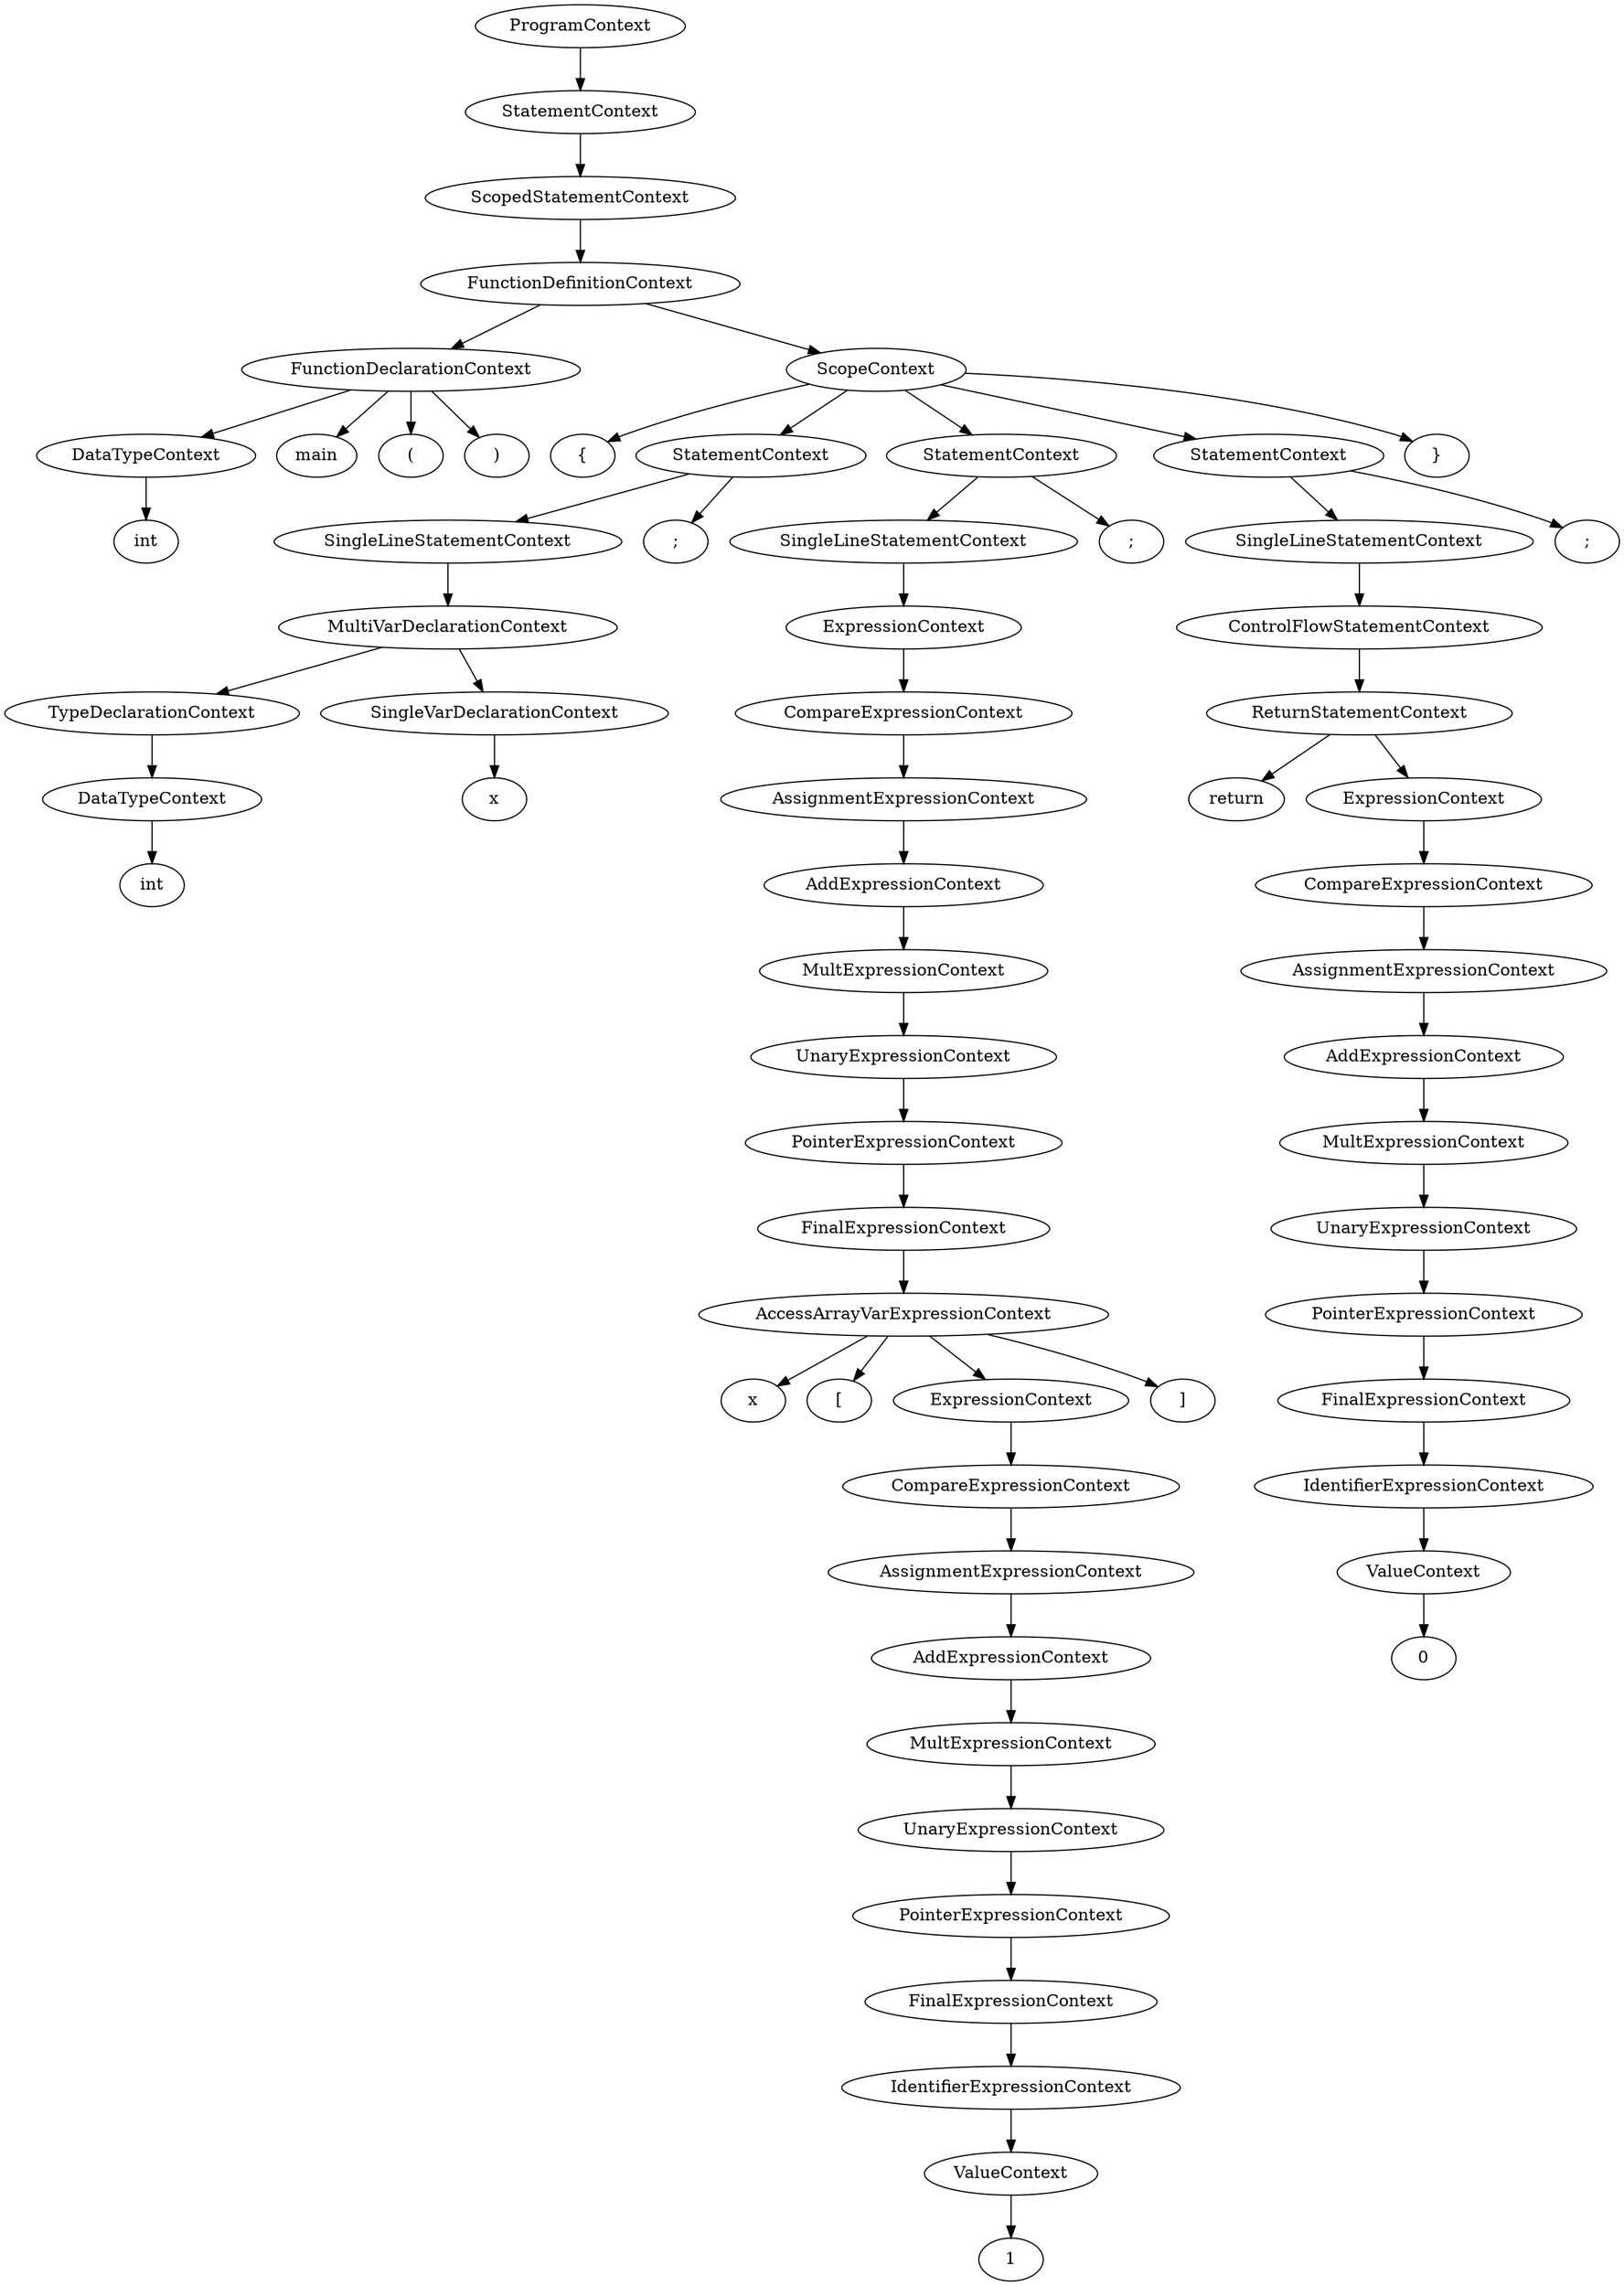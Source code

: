 digraph "Concrete Syntax Tree" {
	139760320077152 [label=ProgramContext]
	139760320074128 [label=StatementContext]
	139760320077152 -> 139760320074128
	139760320074240 [label=ScopedStatementContext]
	139760320074128 -> 139760320074240
	139760320074352 [label=FunctionDefinitionContext]
	139760320074240 -> 139760320074352
	139760320074464 [label=FunctionDeclarationContext]
	139760320074352 -> 139760320074464
	139760320074576 [label=DataTypeContext]
	139760320074464 -> 139760320074576
	139760319799552 [label=int]
	139760320074576 -> 139760319799552
	139760319782592 [label=main]
	139760320074464 -> 139760319782592
	139760319779328 [label="("]
	139760320074464 -> 139760319779328
	139760319779072 [label=")"]
	139760320074464 -> 139760319779072
	139760320074688 [label=ScopeContext]
	139760320074352 -> 139760320074688
	139760319781312 [label="{"]
	139760320074688 -> 139760319781312
	139760320074800 [label=StatementContext]
	139760320074688 -> 139760320074800
	139760320075024 [label=SingleLineStatementContext]
	139760320074800 -> 139760320075024
	139760320075248 [label=MultiVarDeclarationContext]
	139760320075024 -> 139760320075248
	139760320075360 [label=TypeDeclarationContext]
	139760320075248 -> 139760320075360
	139760320075472 [label=DataTypeContext]
	139760320075360 -> 139760320075472
	139760319824384 [label=int]
	139760320075472 -> 139760319824384
	139760320075584 [label=SingleVarDeclarationContext]
	139760320075248 -> 139760320075584
	139760319825984 [label=x]
	139760320075584 -> 139760319825984
	139760319801344 [label=";"]
	139760320074800 -> 139760319801344
	139760320075696 [label=StatementContext]
	139760320074688 -> 139760320075696
	139760320075808 [label=SingleLineStatementContext]
	139760320075696 -> 139760320075808
	139760320075920 [label=ExpressionContext]
	139760320075808 -> 139760320075920
	139760320076032 [label=CompareExpressionContext]
	139760320075920 -> 139760320076032
	139760320076144 [label=AssignmentExpressionContext]
	139760320076032 -> 139760320076144
	139760320076256 [label=AddExpressionContext]
	139760320076144 -> 139760320076256
	139760320076368 [label=MultExpressionContext]
	139760320076256 -> 139760320076368
	139760320077264 [label=UnaryExpressionContext]
	139760320076368 -> 139760320077264
	139760320077040 [label=PointerExpressionContext]
	139760320077264 -> 139760320077040
	139760320077376 [label=FinalExpressionContext]
	139760320077040 -> 139760320077376
	139760320077600 [label=AccessArrayVarExpressionContext]
	139760320077376 -> 139760320077600
	139760319826560 [label=x]
	139760320077600 -> 139760319826560
	139760319826880 [label="["]
	139760320077600 -> 139760319826880
	139760320077488 [label=ExpressionContext]
	139760320077600 -> 139760320077488
	139760320076928 [label=CompareExpressionContext]
	139760320077488 -> 139760320076928
	139760320076816 [label=AssignmentExpressionContext]
	139760320076928 -> 139760320076816
	139760320076704 [label=AddExpressionContext]
	139760320076816 -> 139760320076704
	139760320076592 [label=MultExpressionContext]
	139760320076704 -> 139760320076592
	139760320076480 [label=UnaryExpressionContext]
	139760320076592 -> 139760320076480
	139760320077712 [label=PointerExpressionContext]
	139760320076480 -> 139760320077712
	139760319717440 [label=FinalExpressionContext]
	139760320077712 -> 139760319717440
	139760319717552 [label=IdentifierExpressionContext]
	139760319717440 -> 139760319717552
	139760319717664 [label=ValueContext]
	139760319717552 -> 139760319717664
	139760319826240 [label=1]
	139760319717664 -> 139760319826240
	139760319827392 [label="]"]
	139760320077600 -> 139760319827392
	139760319827456 [label=";"]
	139760320075696 -> 139760319827456
	139760319717776 [label=StatementContext]
	139760320074688 -> 139760319717776
	139760319717888 [label=SingleLineStatementContext]
	139760319717776 -> 139760319717888
	139760319718000 [label=ControlFlowStatementContext]
	139760319717888 -> 139760319718000
	139760319718112 [label=ReturnStatementContext]
	139760319718000 -> 139760319718112
	139760319717312 [label=return]
	139760319718112 -> 139760319717312
	139760319718224 [label=ExpressionContext]
	139760319718112 -> 139760319718224
	139760319718336 [label=CompareExpressionContext]
	139760319718224 -> 139760319718336
	139760319718448 [label=AssignmentExpressionContext]
	139760319718336 -> 139760319718448
	139760319718560 [label=AddExpressionContext]
	139760319718448 -> 139760319718560
	139760319718672 [label=MultExpressionContext]
	139760319718560 -> 139760319718672
	139760319718784 [label=UnaryExpressionContext]
	139760319718672 -> 139760319718784
	139760319718896 [label=PointerExpressionContext]
	139760319718784 -> 139760319718896
	139760319719008 [label=FinalExpressionContext]
	139760319718896 -> 139760319719008
	139760319719120 [label=IdentifierExpressionContext]
	139760319719008 -> 139760319719120
	139760319719232 [label=ValueContext]
	139760319719120 -> 139760319719232
	139760319877888 [label=0]
	139760319719232 -> 139760319877888
	139760319827328 [label=";"]
	139760319717776 -> 139760319827328
	139760319877952 [label="}"]
	139760320074688 -> 139760319877952
}
